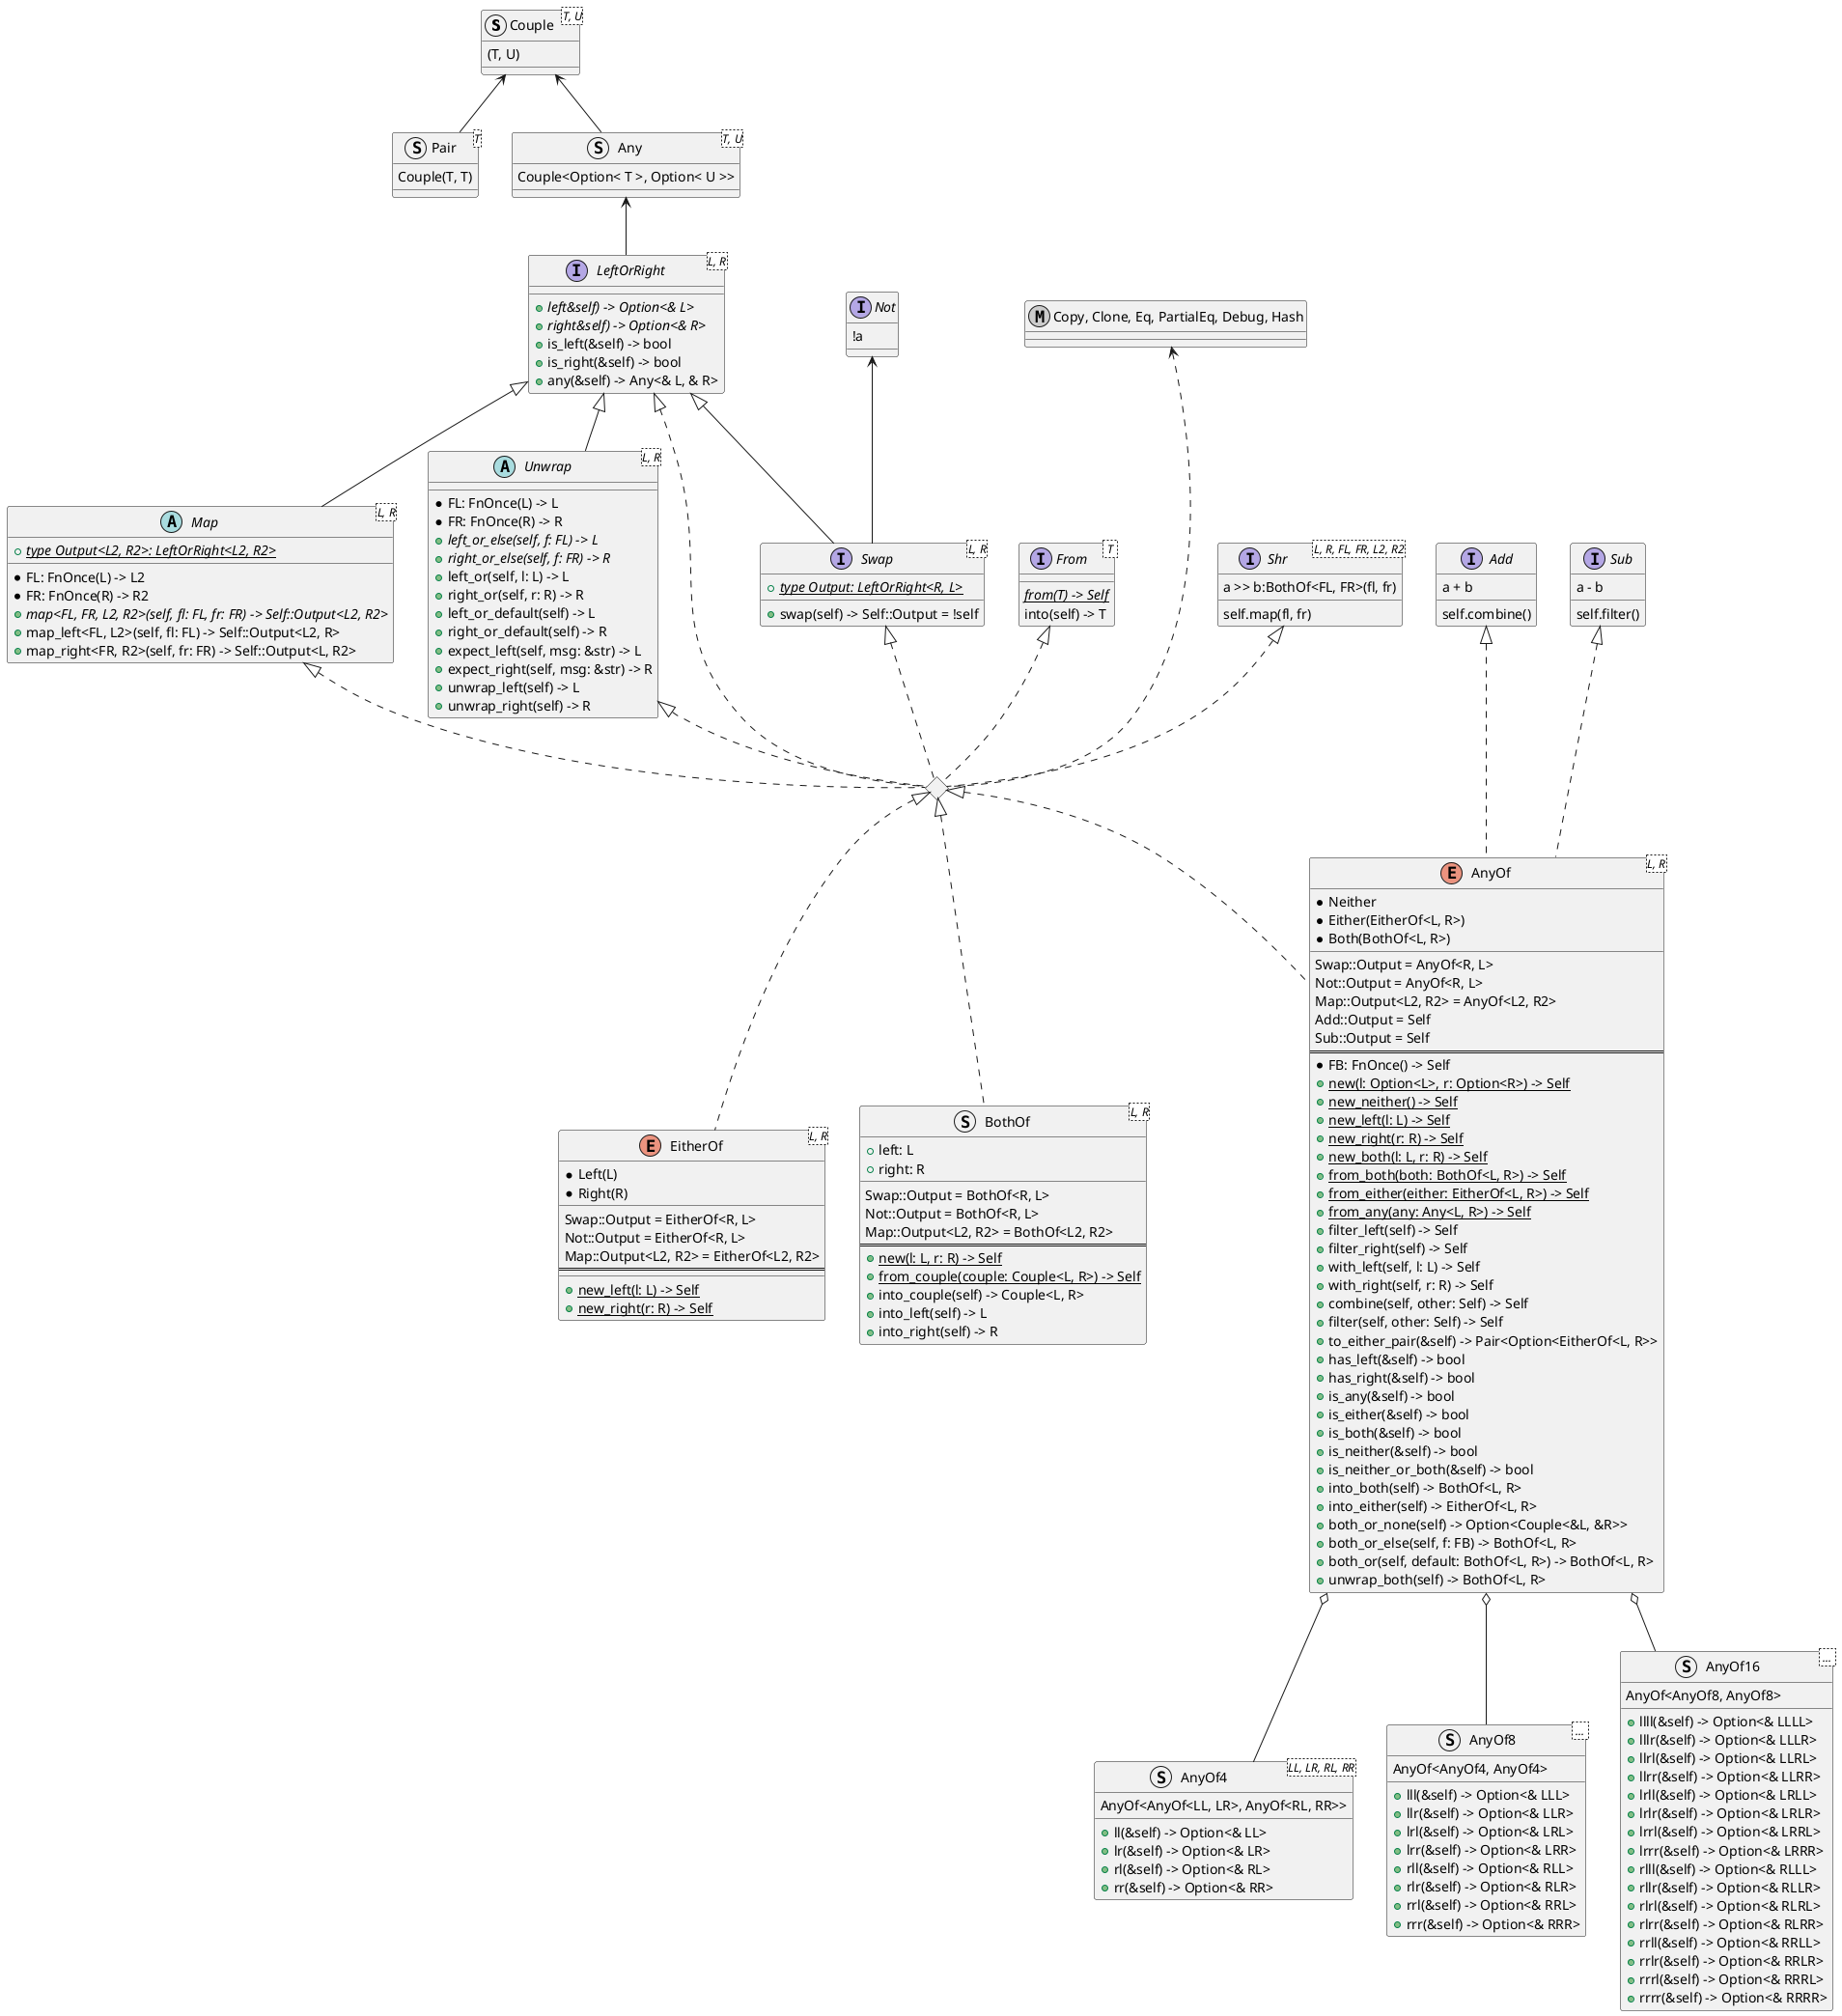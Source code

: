@startuml
struct Couple<T, U> {
    (T, U)
    __
}
struct Pair<T> {
    Couple(T, T)
    __
}
Couple <-- Pair

struct Any<T, U> {
    Couple<Option< T >, Option< U >>
}
Couple <-- Any

Any <-- LeftOrRight
interface LeftOrRight<L, R> {
    + {abstract} left&self) -> Option<& L>
    + {abstract} right&self) -> Option<& R>
    + is_left(&self) -> bool
    + is_right(&self) -> bool
    + any(&self) -> Any<& L, & R>
}

LeftOrRight <|-- Map
abstract Map<L, R> {
    + {abstract}{static} type Output<L2, R2>: LeftOrRight<L2, R2>
    __
    * FL: FnOnce(L) -> L2
    * FR: FnOnce(R) -> R2
    + {abstract} map<FL, FR, L2, R2>(self, fl: FL, fr: FR) -> Self::Output<L2, R2>
    + map_left<FL, L2>(self, fl: FL) -> Self::Output<L2, R>
    + map_right<FR, R2>(self, fr: FR) -> Self::Output<L, R2>
}

LeftOrRight <|-- Unwrap
abstract Unwrap<L, R> {
    * FL: FnOnce(L) -> L
    * FR: FnOnce(R) -> R
    + {abstract} left_or_else(self, f: FL) -> L
    + {abstract} right_or_else(self, f: FR) -> R
    + left_or(self, l: L) -> L
    + right_or(self, r: R) -> R
    + left_or_default(self) -> L
    + right_or_default(self) -> R
    + expect_left(self, msg: &str) -> L
    + expect_right(self, msg: &str) -> R
    + unwrap_left(self) -> L
    + unwrap_right(self) -> R
}

interface Not {
    !a
}
Not <-- Swap
LeftOrRight <|-- Swap
interface Swap<L, R> {
    + {abstract}{static} type Output: LeftOrRight<R, L>
    __
    + swap(self) -> Self::Output = !self
}

interface From< T > {
    {abstract} {static} from(T) -> Self
    into(self) -> T
}
metaclass "Copy, Clone, Eq, PartialEq, Debug, Hash"
interface Add {
    a + b
    __
    self.combine()
}
interface Sub {
    a - b
    __
    self.filter()
}
interface Shr<L, R, FL, FR, L2, R2> {
    a >> b:BothOf<FL, FR>(fl, fr)
    __
    self.map(fl, fr)
}

diamond "LeftOrRight+Swap+Map+Unwrap+Not"


"Copy, Clone, Eq, PartialEq, Debug, Hash" <... "LeftOrRight+Swap+Map+Unwrap+Not"
From <|.. "LeftOrRight+Swap+Map+Unwrap+Not"
LeftOrRight <|.. "LeftOrRight+Swap+Map+Unwrap+Not"
Swap <|.. "LeftOrRight+Swap+Map+Unwrap+Not"
Shr <|.. "LeftOrRight+Swap+Map+Unwrap+Not"
Map <|.. "LeftOrRight+Swap+Map+Unwrap+Not"
Unwrap <|.. "LeftOrRight+Swap+Map+Unwrap+Not"

"LeftOrRight+Swap+Map+Unwrap+Not" <|.. EitherOf
enum EitherOf<L, R> {
    * Left(L)
    * Right(R)
    __
    Swap::Output = EitherOf<R, L>
    Not::Output = EitherOf<R, L>
    Map::Output<L2, R2> = EitherOf<L2, R2>
    ==
    __
    + {static} new_left(l: L) -> Self
    + {static} new_right(r: R) -> Self
}

struct BothOf<L, R> {
    + left: L
    + right: R
    __
    Swap::Output = BothOf<R, L>
    Not::Output = BothOf<R, L>
    Map::Output<L2, R2> = BothOf<L2, R2>
    ==
    + {static} new(l: L, r: R) -> Self
    + {static} from_couple(couple: Couple<L, R>) -> Self
    + into_couple(self) -> Couple<L, R>
    + into_left(self) -> L
    + into_right(self) -> R
}
"LeftOrRight+Swap+Map+Unwrap+Not" <|.. BothOf

Add <|... AnyOf
Sub <|... AnyOf
"LeftOrRight+Swap+Map+Unwrap+Not" <|.. AnyOf
enum AnyOf<L, R> {
    * Neither
    * Either(EitherOf<L, R>)
    * Both(BothOf<L, R>)
    __
    Swap::Output = AnyOf<R, L>
    Not::Output = AnyOf<R, L>
    Map::Output<L2, R2> = AnyOf<L2, R2>
    Add::Output = Self
    Sub::Output = Self
    ==
    * FB: FnOnce() -> Self
    + {static} new(l: Option<L>, r: Option<R>) -> Self
    + {static} new_neither() -> Self
    + {static} new_left(l: L) -> Self
    + {static} new_right(r: R) -> Self
    + {static} new_both(l: L, r: R) -> Self
    + {static} from_both(both: BothOf<L, R>) -> Self
    + {static} from_either(either: EitherOf<L, R>) -> Self
    + {static} from_any(any: Any<L, R>) -> Self
    + filter_left(self) -> Self
    + filter_right(self) -> Self
    + with_left(self, l: L) -> Self
    + with_right(self, r: R) -> Self
    + combine(self, other: Self) -> Self
    + filter(self, other: Self) -> Self
    + to_either_pair(&self) -> Pair<Option<EitherOf<L, R>>
    + has_left(&self) -> bool
    + has_right(&self) -> bool
    + is_any(&self) -> bool
    + is_either(&self) -> bool
    + is_both(&self) -> bool
    + is_neither(&self) -> bool
    + is_neither_or_both(&self) -> bool
    + into_both(self) -> BothOf<L, R>
    + into_either(self) -> EitherOf<L, R>
    + both_or_none(self) -> Option<Couple<&L, &R>>
    + both_or_else(self, f: FB) -> BothOf<L, R>
    + both_or(self, default: BothOf<L, R>) -> BothOf<L, R>
    + unwrap_both(self) -> BothOf<L, R>
}

struct AnyOf4<LL, LR, RL, RR> {
    AnyOf<AnyOf<LL, LR>, AnyOf<RL, RR>>
    __
    + ll(&self) -> Option<& LL>
    + lr(&self) -> Option<& LR>
    + rl(&self) -> Option<& RL>
    + rr(&self) -> Option<& RR>
}
AnyOf o-- AnyOf4
struct AnyOf8< ... > {
    AnyOf<AnyOf4, AnyOf4>
    __
    + lll(&self) -> Option<& LLL>
    + llr(&self) -> Option<& LLR>
    + lrl(&self) -> Option<& LRL>
    + lrr(&self) -> Option<& LRR>
    + rll(&self) -> Option<& RLL>
    + rlr(&self) -> Option<& RLR>
    + rrl(&self) -> Option<& RRL>
    + rrr(&self) -> Option<& RRR>
}
AnyOf o-- AnyOf8
struct AnyOf16< ... > {
    AnyOf<AnyOf8, AnyOf8>
    __
    + llll(&self) -> Option<& LLLL>
    + lllr(&self) -> Option<& LLLR>
    + llrl(&self) -> Option<& LLRL>
    + llrr(&self) -> Option<& LLRR>
    + lrll(&self) -> Option<& LRLL>
    + lrlr(&self) -> Option<& LRLR>
    + lrrl(&self) -> Option<& LRRL>
    + lrrr(&self) -> Option<& LRRR>
    + rlll(&self) -> Option<& RLLL>
    + rllr(&self) -> Option<& RLLR>
    + rlrl(&self) -> Option<& RLRL>
    + rlrr(&self) -> Option<& RLRR>
    + rrll(&self) -> Option<& RRLL>
    + rrlr(&self) -> Option<& RRLR>
    + rrrl(&self) -> Option<& RRRL>
    + rrrr(&self) -> Option<& RRRR>
}
AnyOf o-- AnyOf16

@enduml